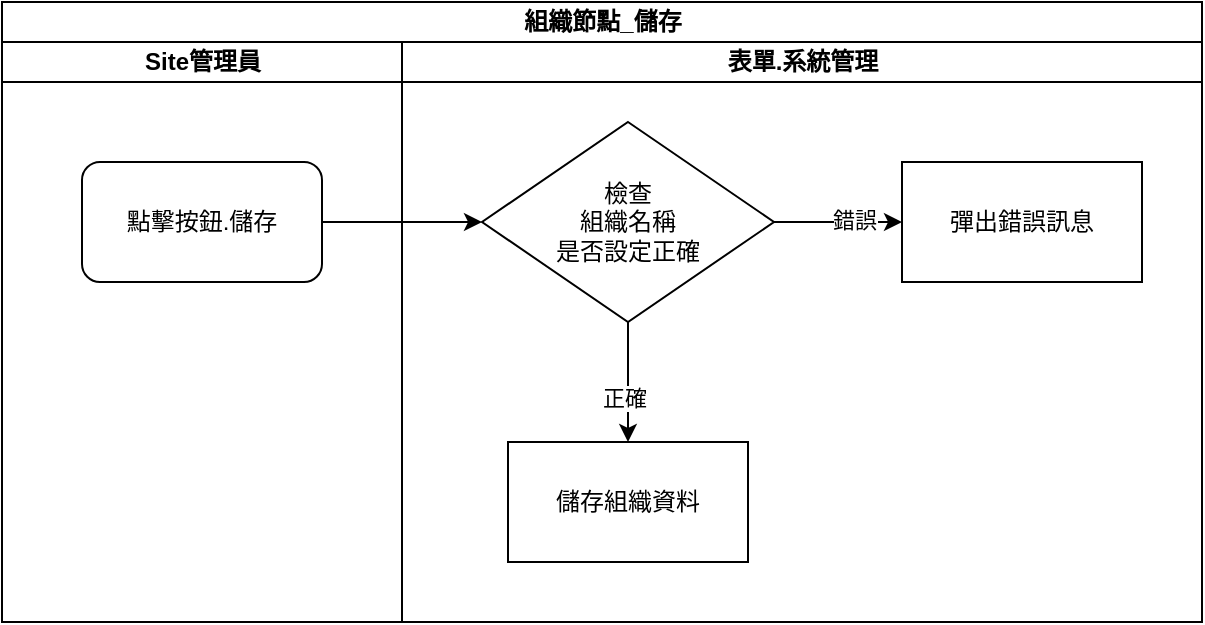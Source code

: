 <mxfile version="13.6.2" type="device"><diagram id="6dp6L55ClD7EGh0_6Fjb" name="第1頁"><mxGraphModel dx="1086" dy="806" grid="1" gridSize="10" guides="1" tooltips="1" connect="1" arrows="1" fold="1" page="1" pageScale="1" pageWidth="827" pageHeight="1169" math="0" shadow="0"><root><mxCell id="0"/><mxCell id="1" parent="0"/><mxCell id="yvtFHW0_ofixFo9T5o6i-1" value="組織節點_儲存" style="swimlane;html=1;childLayout=stackLayout;resizeParent=1;resizeParentMax=0;startSize=20;" parent="1" vertex="1"><mxGeometry x="80" y="40" width="600" height="310" as="geometry"/></mxCell><mxCell id="yvtFHW0_ofixFo9T5o6i-2" value="Site管理員" style="swimlane;html=1;startSize=20;" parent="yvtFHW0_ofixFo9T5o6i-1" vertex="1"><mxGeometry y="20" width="200" height="290" as="geometry"/></mxCell><mxCell id="yvtFHW0_ofixFo9T5o6i-5" value="點擊按鈕.儲存" style="rounded=1;whiteSpace=wrap;html=1;" parent="yvtFHW0_ofixFo9T5o6i-2" vertex="1"><mxGeometry x="40" y="60" width="120" height="60" as="geometry"/></mxCell><mxCell id="yvtFHW0_ofixFo9T5o6i-14" style="edgeStyle=orthogonalEdgeStyle;rounded=0;orthogonalLoop=1;jettySize=auto;html=1;exitX=1;exitY=0.5;exitDx=0;exitDy=0;entryX=0;entryY=0.5;entryDx=0;entryDy=0;" parent="yvtFHW0_ofixFo9T5o6i-1" source="yvtFHW0_ofixFo9T5o6i-5" target="yvtFHW0_ofixFo9T5o6i-7" edge="1"><mxGeometry relative="1" as="geometry"/></mxCell><mxCell id="yvtFHW0_ofixFo9T5o6i-3" value="表單.系統管理" style="swimlane;html=1;startSize=20;" parent="yvtFHW0_ofixFo9T5o6i-1" vertex="1"><mxGeometry x="200" y="20" width="400" height="290" as="geometry"/></mxCell><mxCell id="yvtFHW0_ofixFo9T5o6i-10" style="edgeStyle=orthogonalEdgeStyle;rounded=0;orthogonalLoop=1;jettySize=auto;html=1;exitX=0.5;exitY=1;exitDx=0;exitDy=0;entryX=0.5;entryY=0;entryDx=0;entryDy=0;" parent="yvtFHW0_ofixFo9T5o6i-3" source="yvtFHW0_ofixFo9T5o6i-7" target="yvtFHW0_ofixFo9T5o6i-9" edge="1"><mxGeometry relative="1" as="geometry"/></mxCell><mxCell id="yvtFHW0_ofixFo9T5o6i-11" value="正確" style="edgeLabel;html=1;align=center;verticalAlign=middle;resizable=0;points=[];" parent="yvtFHW0_ofixFo9T5o6i-10" vertex="1" connectable="0"><mxGeometry x="0.25" y="-2" relative="1" as="geometry"><mxPoint as="offset"/></mxGeometry></mxCell><mxCell id="yvtFHW0_ofixFo9T5o6i-12" style="edgeStyle=orthogonalEdgeStyle;rounded=0;orthogonalLoop=1;jettySize=auto;html=1;exitX=1;exitY=0.5;exitDx=0;exitDy=0;entryX=0;entryY=0.5;entryDx=0;entryDy=0;" parent="yvtFHW0_ofixFo9T5o6i-3" source="yvtFHW0_ofixFo9T5o6i-7" target="yvtFHW0_ofixFo9T5o6i-8" edge="1"><mxGeometry relative="1" as="geometry"/></mxCell><mxCell id="yvtFHW0_ofixFo9T5o6i-13" value="錯誤" style="edgeLabel;html=1;align=center;verticalAlign=middle;resizable=0;points=[];" parent="yvtFHW0_ofixFo9T5o6i-12" vertex="1" connectable="0"><mxGeometry x="0.231" y="1" relative="1" as="geometry"><mxPoint as="offset"/></mxGeometry></mxCell><mxCell id="yvtFHW0_ofixFo9T5o6i-7" value="檢查&lt;br&gt;組織名稱&lt;br&gt;是否設定正確" style="rhombus;whiteSpace=wrap;html=1;" parent="yvtFHW0_ofixFo9T5o6i-3" vertex="1"><mxGeometry x="40" y="40" width="146" height="100" as="geometry"/></mxCell><mxCell id="yvtFHW0_ofixFo9T5o6i-9" value="儲存組織資料" style="rounded=0;whiteSpace=wrap;html=1;" parent="yvtFHW0_ofixFo9T5o6i-3" vertex="1"><mxGeometry x="53" y="200" width="120" height="60" as="geometry"/></mxCell><mxCell id="yvtFHW0_ofixFo9T5o6i-8" value="彈出錯誤訊息" style="rounded=0;whiteSpace=wrap;html=1;" parent="yvtFHW0_ofixFo9T5o6i-3" vertex="1"><mxGeometry x="250" y="60" width="120" height="60" as="geometry"/></mxCell></root></mxGraphModel></diagram></mxfile>